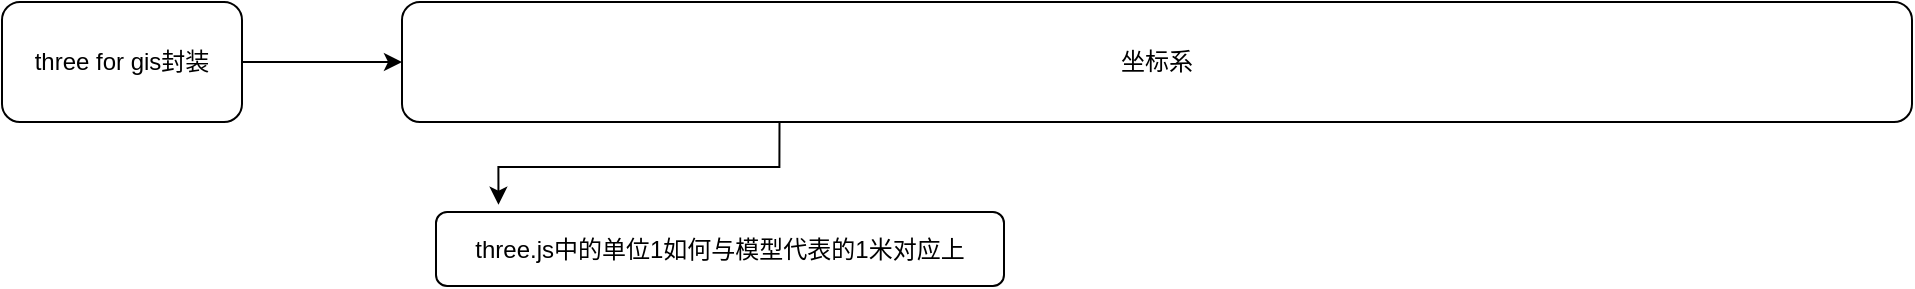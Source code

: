 <mxfile version="20.8.0" type="github">
  <diagram id="TpxNGmHHkeHkaTgqY69X" name="第 1 页">
    <mxGraphModel dx="1221" dy="668" grid="0" gridSize="10" guides="1" tooltips="1" connect="1" arrows="1" fold="1" page="0" pageScale="1" pageWidth="827" pageHeight="1169" math="0" shadow="0">
      <root>
        <mxCell id="0" />
        <mxCell id="1" parent="0" />
        <mxCell id="UJNKqlgvKa0ZPdj7p_Qq-3" value="" style="edgeStyle=orthogonalEdgeStyle;rounded=0;orthogonalLoop=1;jettySize=auto;html=1;" edge="1" parent="1" source="UJNKqlgvKa0ZPdj7p_Qq-1" target="UJNKqlgvKa0ZPdj7p_Qq-2">
          <mxGeometry relative="1" as="geometry" />
        </mxCell>
        <mxCell id="UJNKqlgvKa0ZPdj7p_Qq-1" value="three for gis封装" style="rounded=1;whiteSpace=wrap;html=1;" vertex="1" parent="1">
          <mxGeometry x="137" y="207" width="120" height="60" as="geometry" />
        </mxCell>
        <mxCell id="UJNKqlgvKa0ZPdj7p_Qq-7" style="edgeStyle=orthogonalEdgeStyle;rounded=0;orthogonalLoop=1;jettySize=auto;html=1;exitX=0.25;exitY=1;exitDx=0;exitDy=0;entryX=0.11;entryY=-0.099;entryDx=0;entryDy=0;entryPerimeter=0;" edge="1" parent="1" source="UJNKqlgvKa0ZPdj7p_Qq-2" target="UJNKqlgvKa0ZPdj7p_Qq-4">
          <mxGeometry relative="1" as="geometry" />
        </mxCell>
        <mxCell id="UJNKqlgvKa0ZPdj7p_Qq-2" value="坐标系" style="whiteSpace=wrap;html=1;rounded=1;" vertex="1" parent="1">
          <mxGeometry x="337" y="207" width="755" height="60" as="geometry" />
        </mxCell>
        <mxCell id="UJNKqlgvKa0ZPdj7p_Qq-4" value="three.js中的单位1如何与模型代表的1米对应上" style="rounded=1;whiteSpace=wrap;html=1;" vertex="1" parent="1">
          <mxGeometry x="354" y="312" width="284" height="37" as="geometry" />
        </mxCell>
      </root>
    </mxGraphModel>
  </diagram>
</mxfile>
